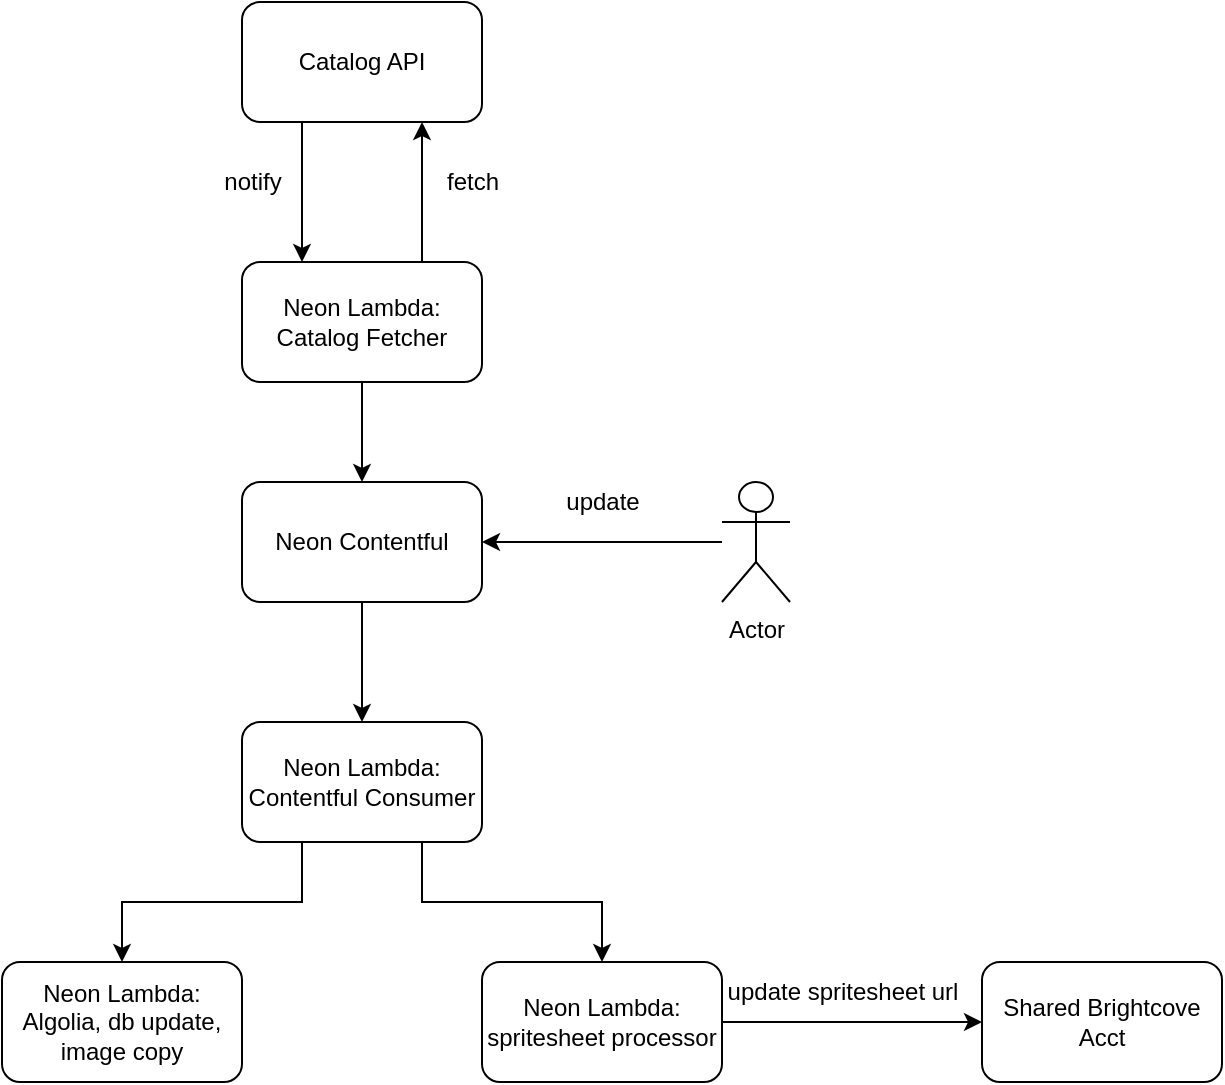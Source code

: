 <mxfile version="20.2.2" type="github">
  <diagram id="C5RBs43oDa-KdzZeNtuy" name="Page-1">
    <mxGraphModel dx="815" dy="450" grid="1" gridSize="10" guides="1" tooltips="1" connect="1" arrows="1" fold="1" page="1" pageScale="1" pageWidth="827" pageHeight="1169" math="0" shadow="0">
      <root>
        <mxCell id="WIyWlLk6GJQsqaUBKTNV-0" />
        <mxCell id="WIyWlLk6GJQsqaUBKTNV-1" parent="WIyWlLk6GJQsqaUBKTNV-0" />
        <mxCell id="OoZ8EjWf6DFyjw_xtMlx-13" value="" style="edgeStyle=orthogonalEdgeStyle;rounded=0;orthogonalLoop=1;jettySize=auto;html=1;" edge="1" parent="WIyWlLk6GJQsqaUBKTNV-1" source="OoZ8EjWf6DFyjw_xtMlx-0" target="OoZ8EjWf6DFyjw_xtMlx-12">
          <mxGeometry relative="1" as="geometry" />
        </mxCell>
        <mxCell id="OoZ8EjWf6DFyjw_xtMlx-0" value="Neon Contentful" style="rounded=1;whiteSpace=wrap;html=1;" vertex="1" parent="WIyWlLk6GJQsqaUBKTNV-1">
          <mxGeometry x="220" y="280" width="120" height="60" as="geometry" />
        </mxCell>
        <mxCell id="OoZ8EjWf6DFyjw_xtMlx-3" style="edgeStyle=orthogonalEdgeStyle;rounded=0;orthogonalLoop=1;jettySize=auto;html=1;exitX=0.25;exitY=1;exitDx=0;exitDy=0;entryX=0.25;entryY=0;entryDx=0;entryDy=0;" edge="1" parent="WIyWlLk6GJQsqaUBKTNV-1" source="OoZ8EjWf6DFyjw_xtMlx-1" target="OoZ8EjWf6DFyjw_xtMlx-2">
          <mxGeometry relative="1" as="geometry" />
        </mxCell>
        <mxCell id="OoZ8EjWf6DFyjw_xtMlx-1" value="Catalog API" style="rounded=1;whiteSpace=wrap;html=1;" vertex="1" parent="WIyWlLk6GJQsqaUBKTNV-1">
          <mxGeometry x="220" y="40" width="120" height="60" as="geometry" />
        </mxCell>
        <mxCell id="OoZ8EjWf6DFyjw_xtMlx-4" style="edgeStyle=orthogonalEdgeStyle;rounded=0;orthogonalLoop=1;jettySize=auto;html=1;exitX=0.75;exitY=0;exitDx=0;exitDy=0;entryX=0.75;entryY=1;entryDx=0;entryDy=0;" edge="1" parent="WIyWlLk6GJQsqaUBKTNV-1" source="OoZ8EjWf6DFyjw_xtMlx-2" target="OoZ8EjWf6DFyjw_xtMlx-1">
          <mxGeometry relative="1" as="geometry" />
        </mxCell>
        <mxCell id="OoZ8EjWf6DFyjw_xtMlx-7" style="edgeStyle=orthogonalEdgeStyle;rounded=0;orthogonalLoop=1;jettySize=auto;html=1;exitX=0.5;exitY=1;exitDx=0;exitDy=0;entryX=0.5;entryY=0;entryDx=0;entryDy=0;" edge="1" parent="WIyWlLk6GJQsqaUBKTNV-1" source="OoZ8EjWf6DFyjw_xtMlx-2" target="OoZ8EjWf6DFyjw_xtMlx-0">
          <mxGeometry relative="1" as="geometry" />
        </mxCell>
        <mxCell id="OoZ8EjWf6DFyjw_xtMlx-2" value="Neon Lambda: Catalog Fetcher" style="rounded=1;whiteSpace=wrap;html=1;" vertex="1" parent="WIyWlLk6GJQsqaUBKTNV-1">
          <mxGeometry x="220" y="170" width="120" height="60" as="geometry" />
        </mxCell>
        <mxCell id="OoZ8EjWf6DFyjw_xtMlx-5" value="notify" style="text;html=1;align=center;verticalAlign=middle;resizable=0;points=[];autosize=1;strokeColor=none;fillColor=none;" vertex="1" parent="WIyWlLk6GJQsqaUBKTNV-1">
          <mxGeometry x="200" y="115" width="50" height="30" as="geometry" />
        </mxCell>
        <mxCell id="OoZ8EjWf6DFyjw_xtMlx-6" value="fetch" style="text;html=1;align=center;verticalAlign=middle;resizable=0;points=[];autosize=1;strokeColor=none;fillColor=none;" vertex="1" parent="WIyWlLk6GJQsqaUBKTNV-1">
          <mxGeometry x="310" y="115" width="50" height="30" as="geometry" />
        </mxCell>
        <mxCell id="OoZ8EjWf6DFyjw_xtMlx-9" value="" style="edgeStyle=orthogonalEdgeStyle;rounded=0;orthogonalLoop=1;jettySize=auto;html=1;" edge="1" parent="WIyWlLk6GJQsqaUBKTNV-1" source="OoZ8EjWf6DFyjw_xtMlx-8" target="OoZ8EjWf6DFyjw_xtMlx-0">
          <mxGeometry relative="1" as="geometry" />
        </mxCell>
        <mxCell id="OoZ8EjWf6DFyjw_xtMlx-8" value="Actor" style="shape=umlActor;verticalLabelPosition=bottom;verticalAlign=top;html=1;outlineConnect=0;" vertex="1" parent="WIyWlLk6GJQsqaUBKTNV-1">
          <mxGeometry x="460" y="280" width="34" height="60" as="geometry" />
        </mxCell>
        <mxCell id="OoZ8EjWf6DFyjw_xtMlx-11" value="update" style="text;html=1;align=center;verticalAlign=middle;resizable=0;points=[];autosize=1;strokeColor=none;fillColor=none;" vertex="1" parent="WIyWlLk6GJQsqaUBKTNV-1">
          <mxGeometry x="370" y="275" width="60" height="30" as="geometry" />
        </mxCell>
        <mxCell id="OoZ8EjWf6DFyjw_xtMlx-18" style="edgeStyle=orthogonalEdgeStyle;rounded=0;orthogonalLoop=1;jettySize=auto;html=1;exitX=0.25;exitY=1;exitDx=0;exitDy=0;" edge="1" parent="WIyWlLk6GJQsqaUBKTNV-1" source="OoZ8EjWf6DFyjw_xtMlx-12" target="OoZ8EjWf6DFyjw_xtMlx-14">
          <mxGeometry relative="1" as="geometry" />
        </mxCell>
        <mxCell id="OoZ8EjWf6DFyjw_xtMlx-19" style="edgeStyle=orthogonalEdgeStyle;rounded=0;orthogonalLoop=1;jettySize=auto;html=1;exitX=0.75;exitY=1;exitDx=0;exitDy=0;entryX=0.5;entryY=0;entryDx=0;entryDy=0;" edge="1" parent="WIyWlLk6GJQsqaUBKTNV-1" source="OoZ8EjWf6DFyjw_xtMlx-12" target="OoZ8EjWf6DFyjw_xtMlx-17">
          <mxGeometry relative="1" as="geometry" />
        </mxCell>
        <mxCell id="OoZ8EjWf6DFyjw_xtMlx-12" value="Neon Lambda:&lt;br&gt;Contentful Consumer" style="rounded=1;whiteSpace=wrap;html=1;" vertex="1" parent="WIyWlLk6GJQsqaUBKTNV-1">
          <mxGeometry x="220" y="400" width="120" height="60" as="geometry" />
        </mxCell>
        <mxCell id="OoZ8EjWf6DFyjw_xtMlx-14" value="Neon Lambda:&lt;br&gt;Algolia, db update, image copy" style="rounded=1;whiteSpace=wrap;html=1;" vertex="1" parent="WIyWlLk6GJQsqaUBKTNV-1">
          <mxGeometry x="100" y="520" width="120" height="60" as="geometry" />
        </mxCell>
        <mxCell id="OoZ8EjWf6DFyjw_xtMlx-21" value="" style="edgeStyle=orthogonalEdgeStyle;rounded=0;orthogonalLoop=1;jettySize=auto;html=1;" edge="1" parent="WIyWlLk6GJQsqaUBKTNV-1" source="OoZ8EjWf6DFyjw_xtMlx-17" target="OoZ8EjWf6DFyjw_xtMlx-20">
          <mxGeometry relative="1" as="geometry" />
        </mxCell>
        <mxCell id="OoZ8EjWf6DFyjw_xtMlx-17" value="Neon Lambda:&lt;br&gt;spritesheet processor" style="rounded=1;whiteSpace=wrap;html=1;" vertex="1" parent="WIyWlLk6GJQsqaUBKTNV-1">
          <mxGeometry x="340" y="520" width="120" height="60" as="geometry" />
        </mxCell>
        <mxCell id="OoZ8EjWf6DFyjw_xtMlx-20" value="Shared Brightcove Acct" style="rounded=1;whiteSpace=wrap;html=1;" vertex="1" parent="WIyWlLk6GJQsqaUBKTNV-1">
          <mxGeometry x="590" y="520" width="120" height="60" as="geometry" />
        </mxCell>
        <mxCell id="OoZ8EjWf6DFyjw_xtMlx-22" value="update spritesheet url" style="text;html=1;align=center;verticalAlign=middle;resizable=0;points=[];autosize=1;strokeColor=none;fillColor=none;" vertex="1" parent="WIyWlLk6GJQsqaUBKTNV-1">
          <mxGeometry x="450" y="520" width="140" height="30" as="geometry" />
        </mxCell>
      </root>
    </mxGraphModel>
  </diagram>
</mxfile>
